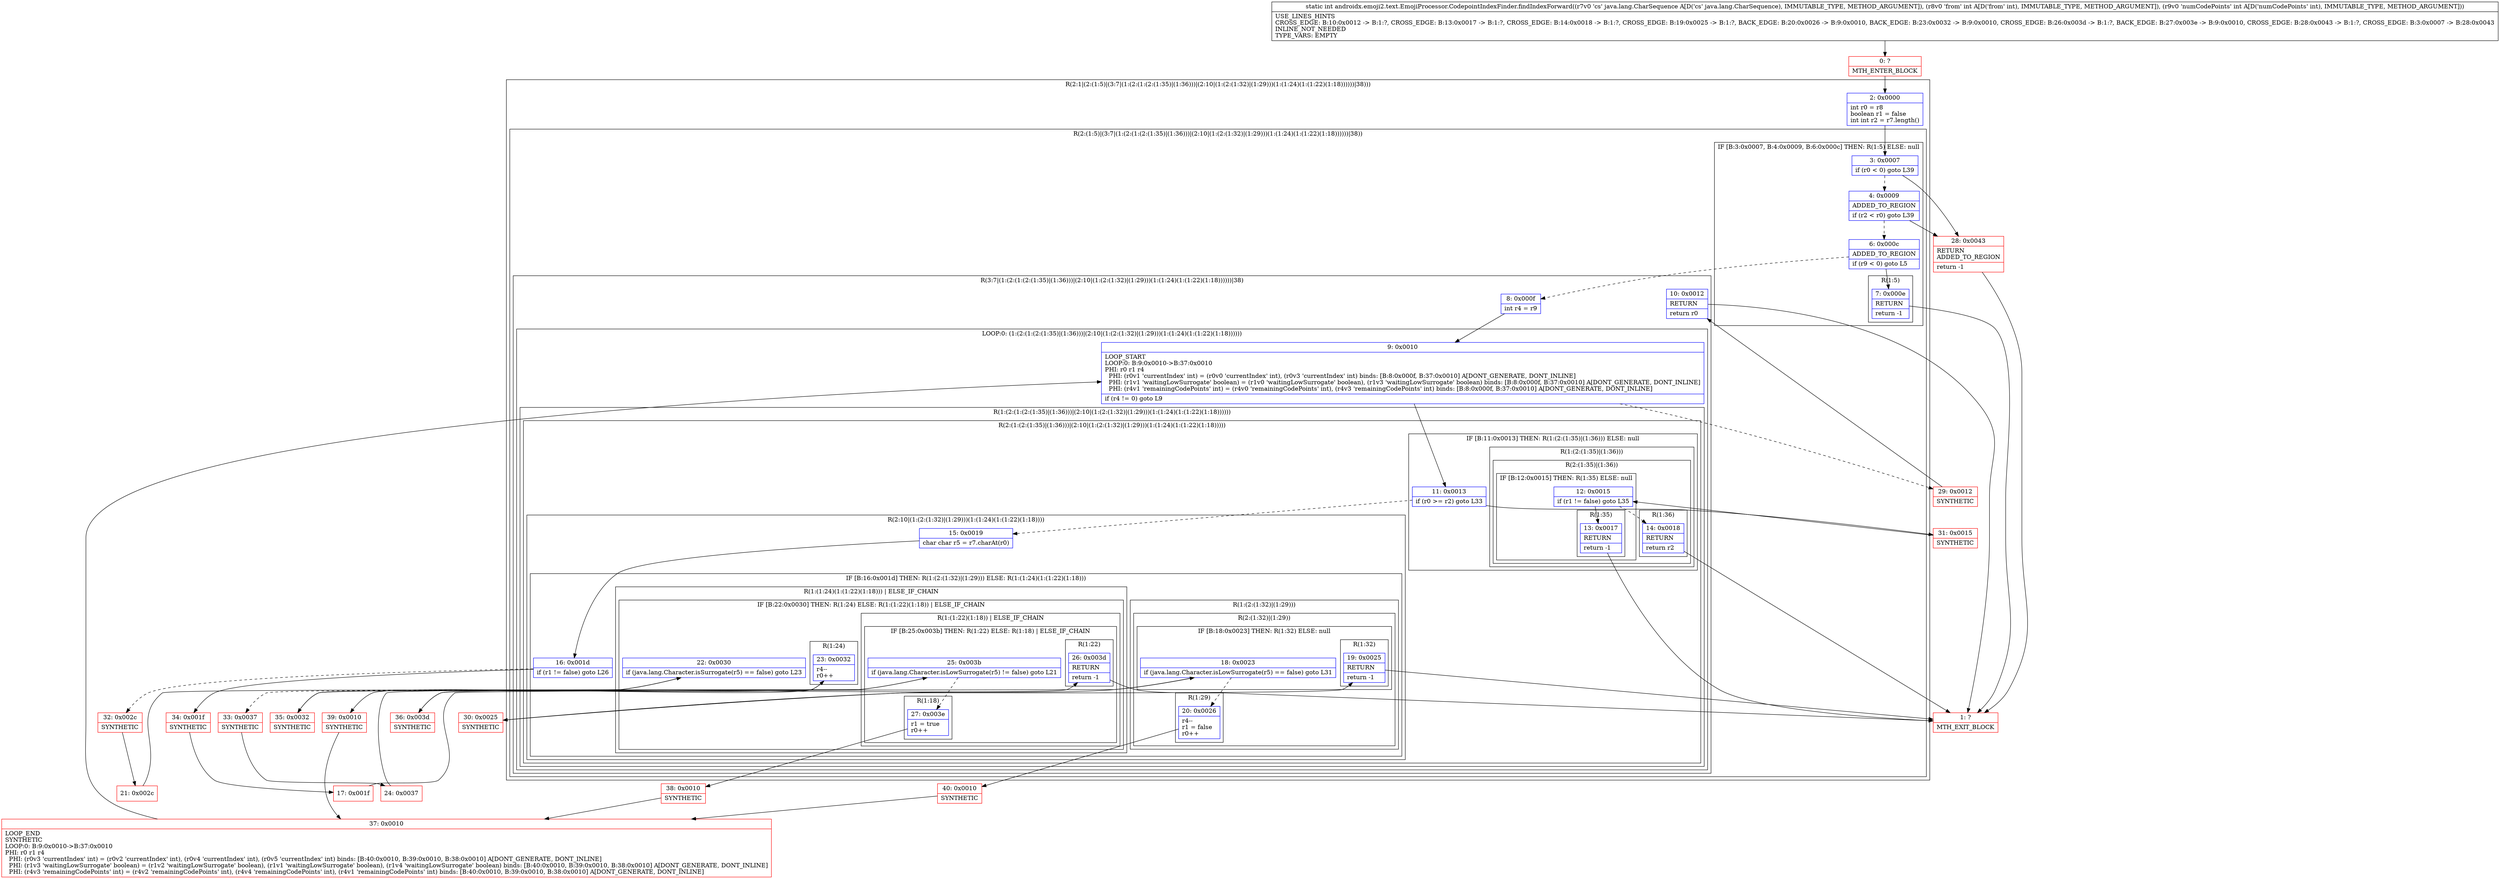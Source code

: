 digraph "CFG forandroidx.emoji2.text.EmojiProcessor.CodepointIndexFinder.findIndexForward(Ljava\/lang\/CharSequence;II)I" {
subgraph cluster_Region_1442058291 {
label = "R(2:1|(2:(1:5)|(3:7|(1:(2:(1:(2:(1:35)|(1:36)))|(2:10|(1:(2:(1:32)|(1:29)))(1:(1:24)(1:(1:22)(1:18))))))|38)))";
node [shape=record,color=blue];
Node_2 [shape=record,label="{2\:\ 0x0000|int r0 = r8\lboolean r1 = false\lint int r2 = r7.length()\l}"];
subgraph cluster_Region_824376537 {
label = "R(2:(1:5)|(3:7|(1:(2:(1:(2:(1:35)|(1:36)))|(2:10|(1:(2:(1:32)|(1:29)))(1:(1:24)(1:(1:22)(1:18))))))|38))";
node [shape=record,color=blue];
subgraph cluster_IfRegion_751300589 {
label = "IF [B:3:0x0007, B:4:0x0009, B:6:0x000c] THEN: R(1:5) ELSE: null";
node [shape=record,color=blue];
Node_3 [shape=record,label="{3\:\ 0x0007|if (r0 \< 0) goto L39\l}"];
Node_4 [shape=record,label="{4\:\ 0x0009|ADDED_TO_REGION\l|if (r2 \< r0) goto L39\l}"];
Node_6 [shape=record,label="{6\:\ 0x000c|ADDED_TO_REGION\l|if (r9 \< 0) goto L5\l}"];
subgraph cluster_Region_1035294651 {
label = "R(1:5)";
node [shape=record,color=blue];
Node_7 [shape=record,label="{7\:\ 0x000e|RETURN\l|return \-1\l}"];
}
}
subgraph cluster_Region_1459724939 {
label = "R(3:7|(1:(2:(1:(2:(1:35)|(1:36)))|(2:10|(1:(2:(1:32)|(1:29)))(1:(1:24)(1:(1:22)(1:18))))))|38)";
node [shape=record,color=blue];
Node_8 [shape=record,label="{8\:\ 0x000f|int r4 = r9\l}"];
subgraph cluster_LoopRegion_1442739676 {
label = "LOOP:0: (1:(2:(1:(2:(1:35)|(1:36)))|(2:10|(1:(2:(1:32)|(1:29)))(1:(1:24)(1:(1:22)(1:18))))))";
node [shape=record,color=blue];
Node_9 [shape=record,label="{9\:\ 0x0010|LOOP_START\lLOOP:0: B:9:0x0010\-\>B:37:0x0010\lPHI: r0 r1 r4 \l  PHI: (r0v1 'currentIndex' int) = (r0v0 'currentIndex' int), (r0v3 'currentIndex' int) binds: [B:8:0x000f, B:37:0x0010] A[DONT_GENERATE, DONT_INLINE]\l  PHI: (r1v1 'waitingLowSurrogate' boolean) = (r1v0 'waitingLowSurrogate' boolean), (r1v3 'waitingLowSurrogate' boolean) binds: [B:8:0x000f, B:37:0x0010] A[DONT_GENERATE, DONT_INLINE]\l  PHI: (r4v1 'remainingCodePoints' int) = (r4v0 'remainingCodePoints' int), (r4v3 'remainingCodePoints' int) binds: [B:8:0x000f, B:37:0x0010] A[DONT_GENERATE, DONT_INLINE]\l|if (r4 != 0) goto L9\l}"];
subgraph cluster_Region_621387691 {
label = "R(1:(2:(1:(2:(1:35)|(1:36)))|(2:10|(1:(2:(1:32)|(1:29)))(1:(1:24)(1:(1:22)(1:18))))))";
node [shape=record,color=blue];
subgraph cluster_Region_622653584 {
label = "R(2:(1:(2:(1:35)|(1:36)))|(2:10|(1:(2:(1:32)|(1:29)))(1:(1:24)(1:(1:22)(1:18)))))";
node [shape=record,color=blue];
subgraph cluster_IfRegion_121867825 {
label = "IF [B:11:0x0013] THEN: R(1:(2:(1:35)|(1:36))) ELSE: null";
node [shape=record,color=blue];
Node_11 [shape=record,label="{11\:\ 0x0013|if (r0 \>= r2) goto L33\l}"];
subgraph cluster_Region_58594526 {
label = "R(1:(2:(1:35)|(1:36)))";
node [shape=record,color=blue];
subgraph cluster_Region_341939077 {
label = "R(2:(1:35)|(1:36))";
node [shape=record,color=blue];
subgraph cluster_IfRegion_1143641857 {
label = "IF [B:12:0x0015] THEN: R(1:35) ELSE: null";
node [shape=record,color=blue];
Node_12 [shape=record,label="{12\:\ 0x0015|if (r1 != false) goto L35\l}"];
subgraph cluster_Region_2105320037 {
label = "R(1:35)";
node [shape=record,color=blue];
Node_13 [shape=record,label="{13\:\ 0x0017|RETURN\l|return \-1\l}"];
}
}
subgraph cluster_Region_263293787 {
label = "R(1:36)";
node [shape=record,color=blue];
Node_14 [shape=record,label="{14\:\ 0x0018|RETURN\l|return r2\l}"];
}
}
}
}
subgraph cluster_Region_921485761 {
label = "R(2:10|(1:(2:(1:32)|(1:29)))(1:(1:24)(1:(1:22)(1:18))))";
node [shape=record,color=blue];
Node_15 [shape=record,label="{15\:\ 0x0019|char char r5 = r7.charAt(r0)\l}"];
subgraph cluster_IfRegion_1594080179 {
label = "IF [B:16:0x001d] THEN: R(1:(2:(1:32)|(1:29))) ELSE: R(1:(1:24)(1:(1:22)(1:18)))";
node [shape=record,color=blue];
Node_16 [shape=record,label="{16\:\ 0x001d|if (r1 != false) goto L26\l}"];
subgraph cluster_Region_1067865386 {
label = "R(1:(2:(1:32)|(1:29)))";
node [shape=record,color=blue];
subgraph cluster_Region_1284341476 {
label = "R(2:(1:32)|(1:29))";
node [shape=record,color=blue];
subgraph cluster_IfRegion_1174168317 {
label = "IF [B:18:0x0023] THEN: R(1:32) ELSE: null";
node [shape=record,color=blue];
Node_18 [shape=record,label="{18\:\ 0x0023|if (java.lang.Character.isLowSurrogate(r5) == false) goto L31\l}"];
subgraph cluster_Region_1416114507 {
label = "R(1:32)";
node [shape=record,color=blue];
Node_19 [shape=record,label="{19\:\ 0x0025|RETURN\l|return \-1\l}"];
}
}
subgraph cluster_Region_372744991 {
label = "R(1:29)";
node [shape=record,color=blue];
Node_20 [shape=record,label="{20\:\ 0x0026|r4\-\-\lr1 = false\lr0++\l}"];
}
}
}
subgraph cluster_Region_1277156905 {
label = "R(1:(1:24)(1:(1:22)(1:18))) | ELSE_IF_CHAIN\l";
node [shape=record,color=blue];
subgraph cluster_IfRegion_132159442 {
label = "IF [B:22:0x0030] THEN: R(1:24) ELSE: R(1:(1:22)(1:18)) | ELSE_IF_CHAIN\l";
node [shape=record,color=blue];
Node_22 [shape=record,label="{22\:\ 0x0030|if (java.lang.Character.isSurrogate(r5) == false) goto L23\l}"];
subgraph cluster_Region_894474697 {
label = "R(1:24)";
node [shape=record,color=blue];
Node_23 [shape=record,label="{23\:\ 0x0032|r4\-\-\lr0++\l}"];
}
subgraph cluster_Region_1100864901 {
label = "R(1:(1:22)(1:18)) | ELSE_IF_CHAIN\l";
node [shape=record,color=blue];
subgraph cluster_IfRegion_67649318 {
label = "IF [B:25:0x003b] THEN: R(1:22) ELSE: R(1:18) | ELSE_IF_CHAIN\l";
node [shape=record,color=blue];
Node_25 [shape=record,label="{25\:\ 0x003b|if (java.lang.Character.isLowSurrogate(r5) != false) goto L21\l}"];
subgraph cluster_Region_1723916556 {
label = "R(1:22)";
node [shape=record,color=blue];
Node_26 [shape=record,label="{26\:\ 0x003d|RETURN\l|return \-1\l}"];
}
subgraph cluster_Region_1497831806 {
label = "R(1:18)";
node [shape=record,color=blue];
Node_27 [shape=record,label="{27\:\ 0x003e|r1 = true\lr0++\l}"];
}
}
}
}
}
}
}
}
}
}
Node_10 [shape=record,label="{10\:\ 0x0012|RETURN\l|return r0\l}"];
}
}
}
Node_0 [shape=record,color=red,label="{0\:\ ?|MTH_ENTER_BLOCK\l}"];
Node_1 [shape=record,color=red,label="{1\:\ ?|MTH_EXIT_BLOCK\l}"];
Node_32 [shape=record,color=red,label="{32\:\ 0x002c|SYNTHETIC\l}"];
Node_21 [shape=record,color=red,label="{21\:\ 0x002c}"];
Node_33 [shape=record,color=red,label="{33\:\ 0x0037|SYNTHETIC\l}"];
Node_24 [shape=record,color=red,label="{24\:\ 0x0037}"];
Node_38 [shape=record,color=red,label="{38\:\ 0x0010|SYNTHETIC\l}"];
Node_37 [shape=record,color=red,label="{37\:\ 0x0010|LOOP_END\lSYNTHETIC\lLOOP:0: B:9:0x0010\-\>B:37:0x0010\lPHI: r0 r1 r4 \l  PHI: (r0v3 'currentIndex' int) = (r0v2 'currentIndex' int), (r0v4 'currentIndex' int), (r0v5 'currentIndex' int) binds: [B:40:0x0010, B:39:0x0010, B:38:0x0010] A[DONT_GENERATE, DONT_INLINE]\l  PHI: (r1v3 'waitingLowSurrogate' boolean) = (r1v2 'waitingLowSurrogate' boolean), (r1v1 'waitingLowSurrogate' boolean), (r1v4 'waitingLowSurrogate' boolean) binds: [B:40:0x0010, B:39:0x0010, B:38:0x0010] A[DONT_GENERATE, DONT_INLINE]\l  PHI: (r4v3 'remainingCodePoints' int) = (r4v2 'remainingCodePoints' int), (r4v4 'remainingCodePoints' int), (r4v1 'remainingCodePoints' int) binds: [B:40:0x0010, B:39:0x0010, B:38:0x0010] A[DONT_GENERATE, DONT_INLINE]\l}"];
Node_36 [shape=record,color=red,label="{36\:\ 0x003d|SYNTHETIC\l}"];
Node_35 [shape=record,color=red,label="{35\:\ 0x0032|SYNTHETIC\l}"];
Node_39 [shape=record,color=red,label="{39\:\ 0x0010|SYNTHETIC\l}"];
Node_34 [shape=record,color=red,label="{34\:\ 0x001f|SYNTHETIC\l}"];
Node_17 [shape=record,color=red,label="{17\:\ 0x001f}"];
Node_40 [shape=record,color=red,label="{40\:\ 0x0010|SYNTHETIC\l}"];
Node_30 [shape=record,color=red,label="{30\:\ 0x0025|SYNTHETIC\l}"];
Node_31 [shape=record,color=red,label="{31\:\ 0x0015|SYNTHETIC\l}"];
Node_29 [shape=record,color=red,label="{29\:\ 0x0012|SYNTHETIC\l}"];
Node_28 [shape=record,color=red,label="{28\:\ 0x0043|RETURN\lADDED_TO_REGION\l|return \-1\l}"];
MethodNode[shape=record,label="{static int androidx.emoji2.text.EmojiProcessor.CodepointIndexFinder.findIndexForward((r7v0 'cs' java.lang.CharSequence A[D('cs' java.lang.CharSequence), IMMUTABLE_TYPE, METHOD_ARGUMENT]), (r8v0 'from' int A[D('from' int), IMMUTABLE_TYPE, METHOD_ARGUMENT]), (r9v0 'numCodePoints' int A[D('numCodePoints' int), IMMUTABLE_TYPE, METHOD_ARGUMENT]))  | USE_LINES_HINTS\lCROSS_EDGE: B:10:0x0012 \-\> B:1:?, CROSS_EDGE: B:13:0x0017 \-\> B:1:?, CROSS_EDGE: B:14:0x0018 \-\> B:1:?, CROSS_EDGE: B:19:0x0025 \-\> B:1:?, BACK_EDGE: B:20:0x0026 \-\> B:9:0x0010, BACK_EDGE: B:23:0x0032 \-\> B:9:0x0010, CROSS_EDGE: B:26:0x003d \-\> B:1:?, BACK_EDGE: B:27:0x003e \-\> B:9:0x0010, CROSS_EDGE: B:28:0x0043 \-\> B:1:?, CROSS_EDGE: B:3:0x0007 \-\> B:28:0x0043\lINLINE_NOT_NEEDED\lTYPE_VARS: EMPTY\l}"];
MethodNode -> Node_0;Node_2 -> Node_3;
Node_3 -> Node_4[style=dashed];
Node_3 -> Node_28;
Node_4 -> Node_6[style=dashed];
Node_4 -> Node_28;
Node_6 -> Node_7;
Node_6 -> Node_8[style=dashed];
Node_7 -> Node_1;
Node_8 -> Node_9;
Node_9 -> Node_11;
Node_9 -> Node_29[style=dashed];
Node_11 -> Node_15[style=dashed];
Node_11 -> Node_31;
Node_12 -> Node_13;
Node_12 -> Node_14[style=dashed];
Node_13 -> Node_1;
Node_14 -> Node_1;
Node_15 -> Node_16;
Node_16 -> Node_32[style=dashed];
Node_16 -> Node_34;
Node_18 -> Node_20[style=dashed];
Node_18 -> Node_30;
Node_19 -> Node_1;
Node_20 -> Node_40;
Node_22 -> Node_33[style=dashed];
Node_22 -> Node_35;
Node_23 -> Node_39;
Node_25 -> Node_27[style=dashed];
Node_25 -> Node_36;
Node_26 -> Node_1;
Node_27 -> Node_38;
Node_10 -> Node_1;
Node_0 -> Node_2;
Node_32 -> Node_21;
Node_21 -> Node_22;
Node_33 -> Node_24;
Node_24 -> Node_25;
Node_38 -> Node_37;
Node_37 -> Node_9;
Node_36 -> Node_26;
Node_35 -> Node_23;
Node_39 -> Node_37;
Node_34 -> Node_17;
Node_17 -> Node_18;
Node_40 -> Node_37;
Node_30 -> Node_19;
Node_31 -> Node_12;
Node_29 -> Node_10;
Node_28 -> Node_1;
}

